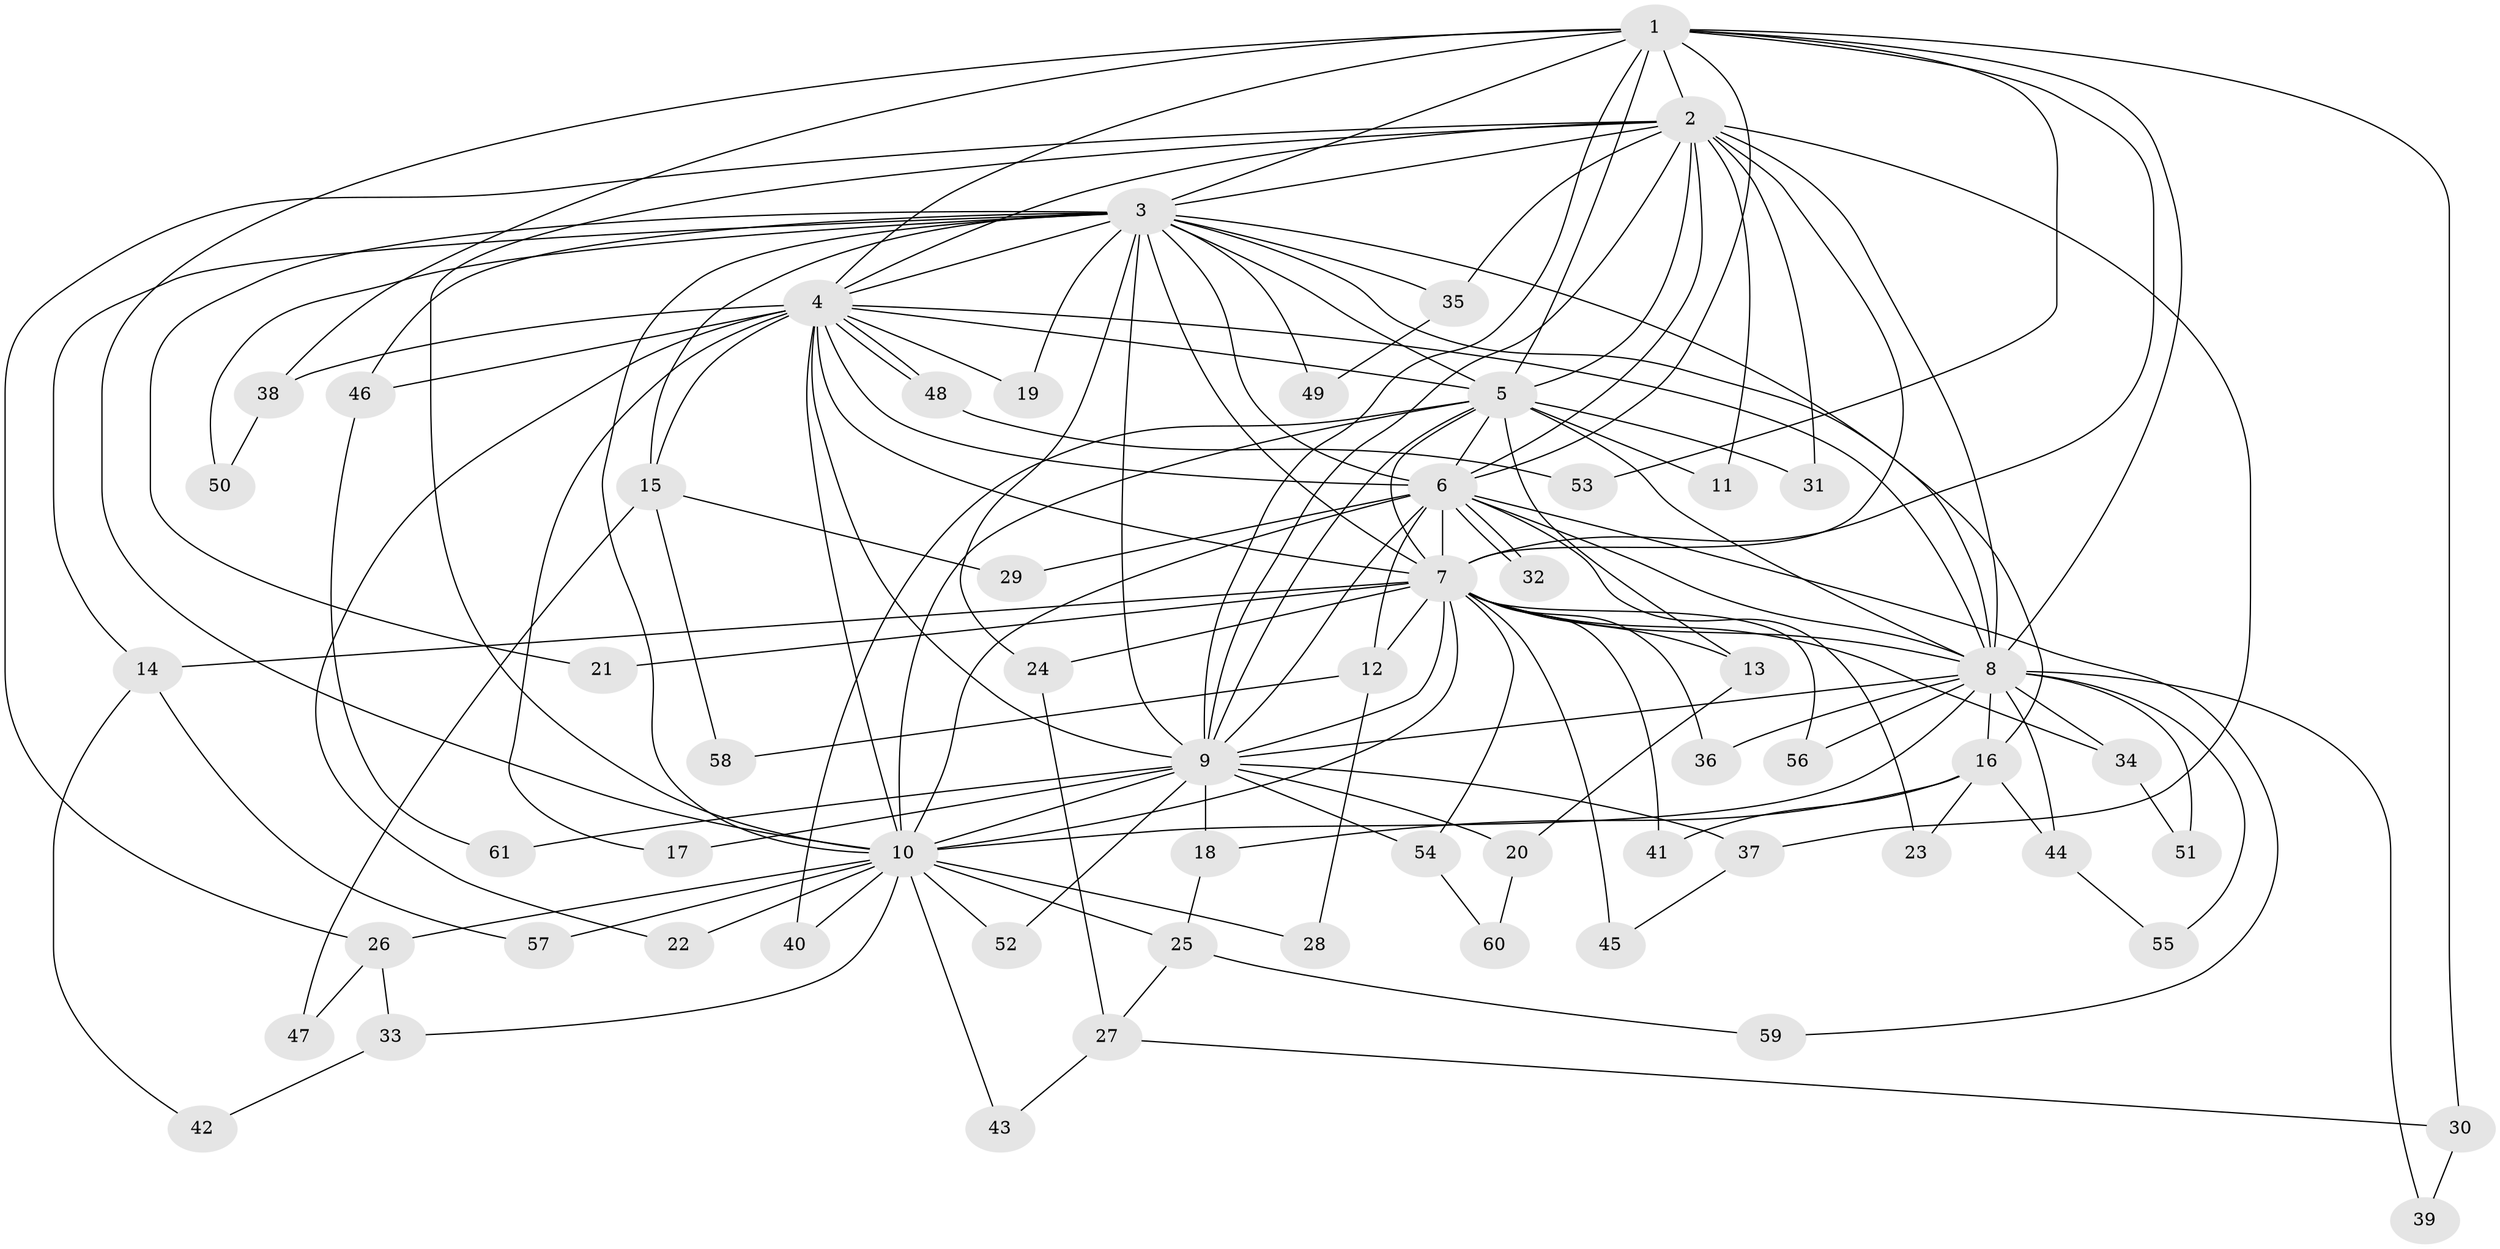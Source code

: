 // Generated by graph-tools (version 1.1) at 2025/44/03/09/25 04:44:04]
// undirected, 61 vertices, 147 edges
graph export_dot {
graph [start="1"]
  node [color=gray90,style=filled];
  1;
  2;
  3;
  4;
  5;
  6;
  7;
  8;
  9;
  10;
  11;
  12;
  13;
  14;
  15;
  16;
  17;
  18;
  19;
  20;
  21;
  22;
  23;
  24;
  25;
  26;
  27;
  28;
  29;
  30;
  31;
  32;
  33;
  34;
  35;
  36;
  37;
  38;
  39;
  40;
  41;
  42;
  43;
  44;
  45;
  46;
  47;
  48;
  49;
  50;
  51;
  52;
  53;
  54;
  55;
  56;
  57;
  58;
  59;
  60;
  61;
  1 -- 2;
  1 -- 3;
  1 -- 4;
  1 -- 5;
  1 -- 6;
  1 -- 7;
  1 -- 8;
  1 -- 9;
  1 -- 10;
  1 -- 30;
  1 -- 38;
  1 -- 53;
  2 -- 3;
  2 -- 4;
  2 -- 5;
  2 -- 6;
  2 -- 7;
  2 -- 8;
  2 -- 9;
  2 -- 10;
  2 -- 11;
  2 -- 26;
  2 -- 31;
  2 -- 35;
  2 -- 37;
  3 -- 4;
  3 -- 5;
  3 -- 6;
  3 -- 7;
  3 -- 8;
  3 -- 9;
  3 -- 10;
  3 -- 14;
  3 -- 15;
  3 -- 16;
  3 -- 19;
  3 -- 21;
  3 -- 24;
  3 -- 35;
  3 -- 46;
  3 -- 49;
  3 -- 50;
  4 -- 5;
  4 -- 6;
  4 -- 7;
  4 -- 8;
  4 -- 9;
  4 -- 10;
  4 -- 15;
  4 -- 17;
  4 -- 19;
  4 -- 22;
  4 -- 38;
  4 -- 46;
  4 -- 48;
  4 -- 48;
  5 -- 6;
  5 -- 7;
  5 -- 8;
  5 -- 9;
  5 -- 10;
  5 -- 11;
  5 -- 13;
  5 -- 31;
  5 -- 40;
  6 -- 7;
  6 -- 8;
  6 -- 9;
  6 -- 10;
  6 -- 12;
  6 -- 23;
  6 -- 29;
  6 -- 32;
  6 -- 32;
  6 -- 59;
  7 -- 8;
  7 -- 9;
  7 -- 10;
  7 -- 12;
  7 -- 13;
  7 -- 14;
  7 -- 21;
  7 -- 24;
  7 -- 34;
  7 -- 36;
  7 -- 41;
  7 -- 45;
  7 -- 54;
  7 -- 56;
  8 -- 9;
  8 -- 10;
  8 -- 16;
  8 -- 34;
  8 -- 36;
  8 -- 39;
  8 -- 44;
  8 -- 51;
  8 -- 55;
  8 -- 56;
  9 -- 10;
  9 -- 17;
  9 -- 18;
  9 -- 20;
  9 -- 37;
  9 -- 52;
  9 -- 54;
  9 -- 61;
  10 -- 22;
  10 -- 25;
  10 -- 26;
  10 -- 28;
  10 -- 33;
  10 -- 40;
  10 -- 43;
  10 -- 52;
  10 -- 57;
  12 -- 28;
  12 -- 58;
  13 -- 20;
  14 -- 42;
  14 -- 57;
  15 -- 29;
  15 -- 47;
  15 -- 58;
  16 -- 18;
  16 -- 23;
  16 -- 41;
  16 -- 44;
  18 -- 25;
  20 -- 60;
  24 -- 27;
  25 -- 27;
  25 -- 59;
  26 -- 33;
  26 -- 47;
  27 -- 30;
  27 -- 43;
  30 -- 39;
  33 -- 42;
  34 -- 51;
  35 -- 49;
  37 -- 45;
  38 -- 50;
  44 -- 55;
  46 -- 61;
  48 -- 53;
  54 -- 60;
}
